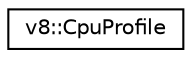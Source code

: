 digraph "Graphical Class Hierarchy"
{
  edge [fontname="Helvetica",fontsize="10",labelfontname="Helvetica",labelfontsize="10"];
  node [fontname="Helvetica",fontsize="10",shape=record];
  rankdir="LR";
  Node1 [label="v8::CpuProfile",height=0.2,width=0.4,color="black", fillcolor="white", style="filled",URL="$classv8_1_1CpuProfile.html"];
}
